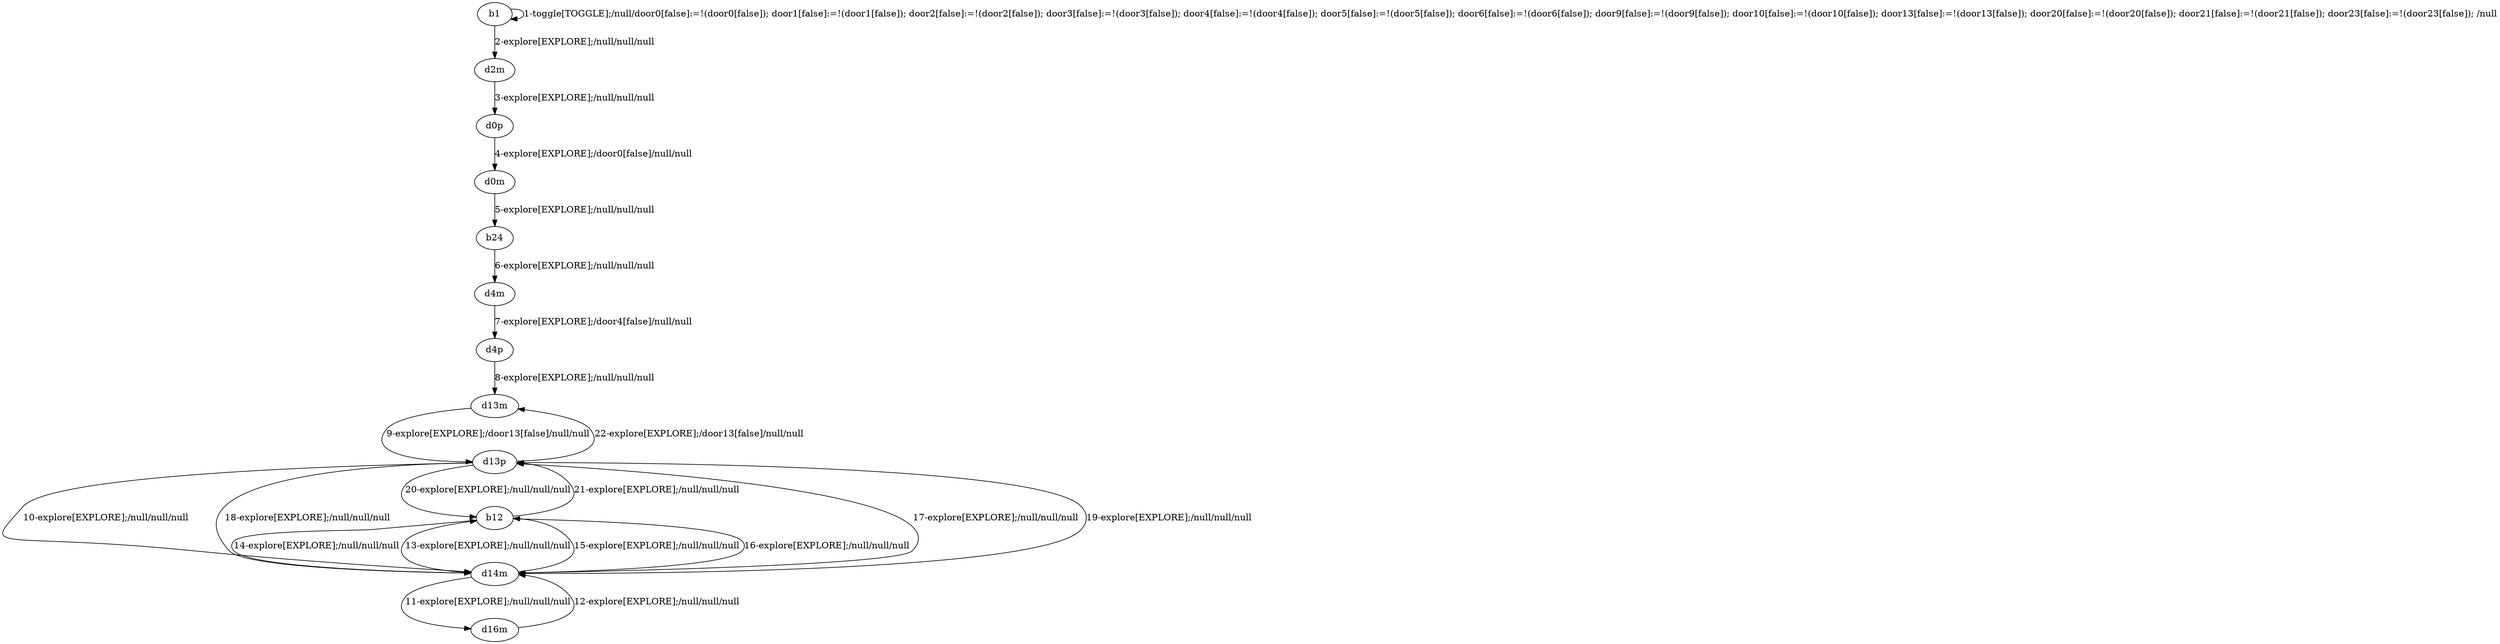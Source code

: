 # Total number of goals covered by this test: 1
# d13p --> d13m

digraph g {
"b1" -> "b1" [label = "1-toggle[TOGGLE];/null/door0[false]:=!(door0[false]); door1[false]:=!(door1[false]); door2[false]:=!(door2[false]); door3[false]:=!(door3[false]); door4[false]:=!(door4[false]); door5[false]:=!(door5[false]); door6[false]:=!(door6[false]); door9[false]:=!(door9[false]); door10[false]:=!(door10[false]); door13[false]:=!(door13[false]); door20[false]:=!(door20[false]); door21[false]:=!(door21[false]); door23[false]:=!(door23[false]); /null"];
"b1" -> "d2m" [label = "2-explore[EXPLORE];/null/null/null"];
"d2m" -> "d0p" [label = "3-explore[EXPLORE];/null/null/null"];
"d0p" -> "d0m" [label = "4-explore[EXPLORE];/door0[false]/null/null"];
"d0m" -> "b24" [label = "5-explore[EXPLORE];/null/null/null"];
"b24" -> "d4m" [label = "6-explore[EXPLORE];/null/null/null"];
"d4m" -> "d4p" [label = "7-explore[EXPLORE];/door4[false]/null/null"];
"d4p" -> "d13m" [label = "8-explore[EXPLORE];/null/null/null"];
"d13m" -> "d13p" [label = "9-explore[EXPLORE];/door13[false]/null/null"];
"d13p" -> "d14m" [label = "10-explore[EXPLORE];/null/null/null"];
"d14m" -> "d16m" [label = "11-explore[EXPLORE];/null/null/null"];
"d16m" -> "d14m" [label = "12-explore[EXPLORE];/null/null/null"];
"d14m" -> "b12" [label = "13-explore[EXPLORE];/null/null/null"];
"b12" -> "d14m" [label = "14-explore[EXPLORE];/null/null/null"];
"d14m" -> "b12" [label = "15-explore[EXPLORE];/null/null/null"];
"b12" -> "d14m" [label = "16-explore[EXPLORE];/null/null/null"];
"d14m" -> "d13p" [label = "17-explore[EXPLORE];/null/null/null"];
"d13p" -> "d14m" [label = "18-explore[EXPLORE];/null/null/null"];
"d14m" -> "d13p" [label = "19-explore[EXPLORE];/null/null/null"];
"d13p" -> "b12" [label = "20-explore[EXPLORE];/null/null/null"];
"b12" -> "d13p" [label = "21-explore[EXPLORE];/null/null/null"];
"d13p" -> "d13m" [label = "22-explore[EXPLORE];/door13[false]/null/null"];
}